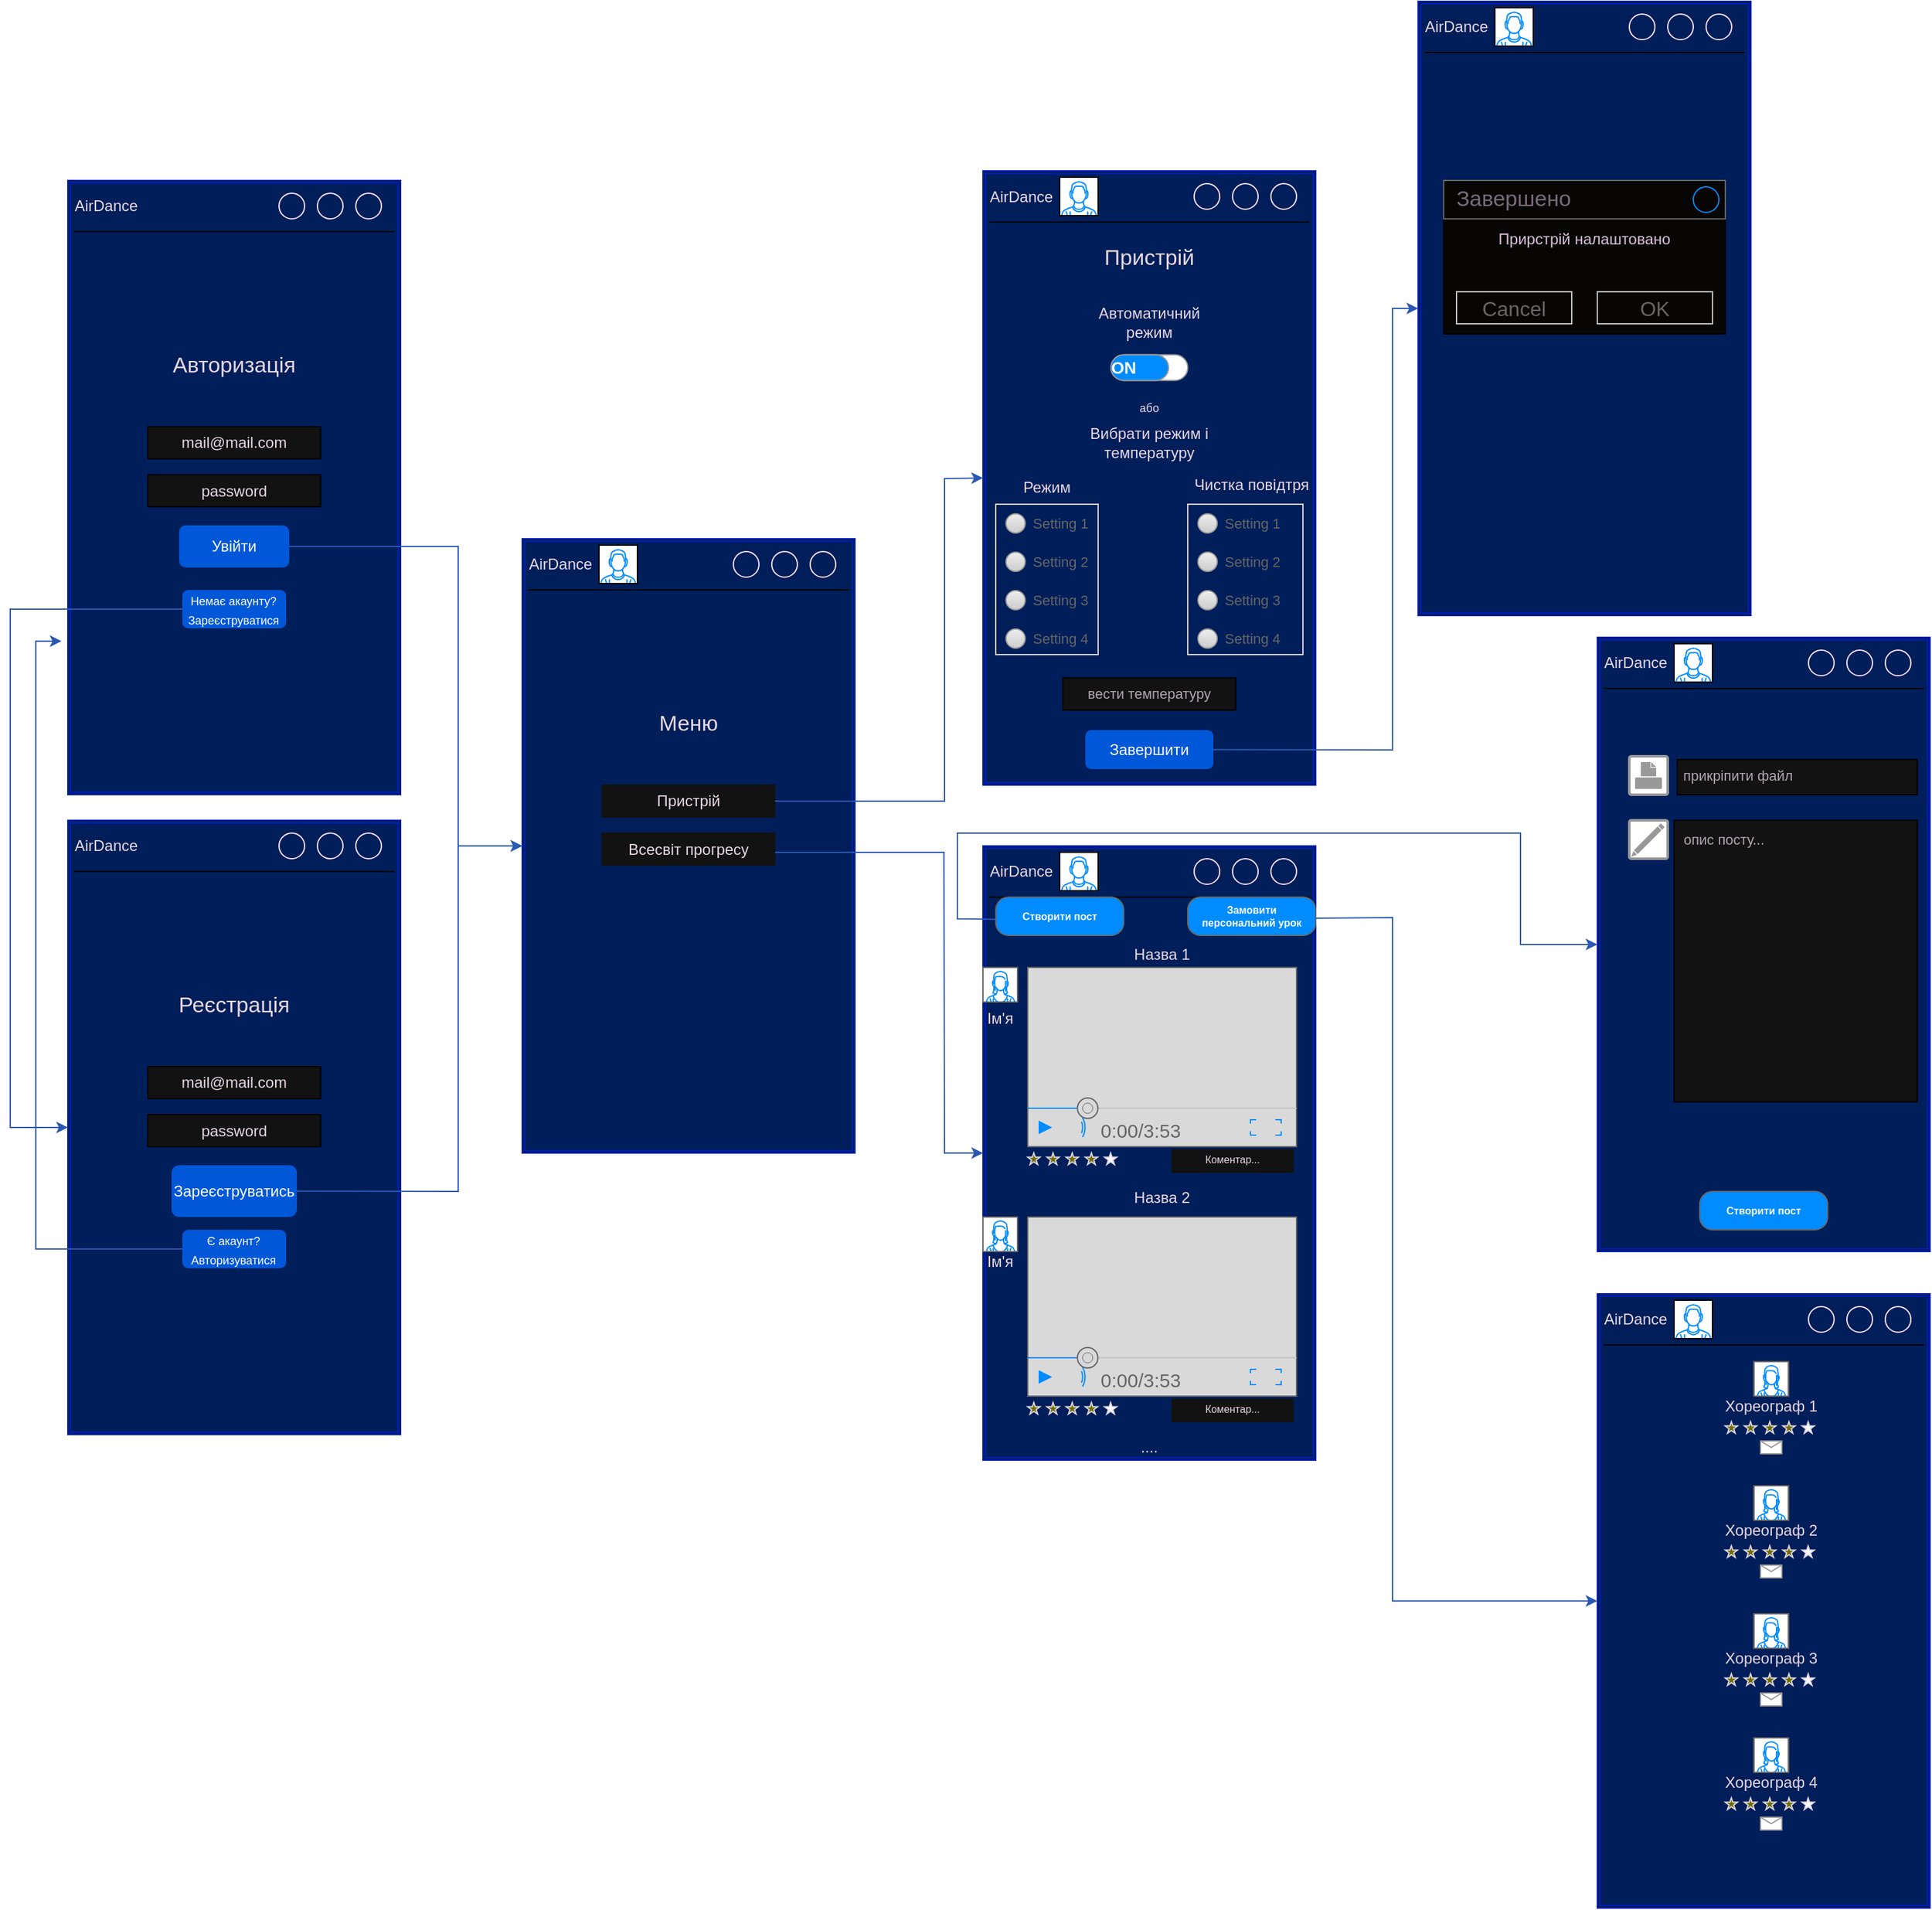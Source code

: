 <mxfile version="21.8.2" type="device">
  <diagram name="Page-1" id="p0gZ983ACit0xwR-2efm">
    <mxGraphModel dx="2097" dy="2260" grid="1" gridSize="10" guides="1" tooltips="1" connect="1" arrows="1" fold="1" page="1" pageScale="1" pageWidth="850" pageHeight="1100" math="0" shadow="0">
      <root>
        <mxCell id="0" />
        <mxCell id="1" parent="0" />
        <mxCell id="Ev8rjkFsoPIBLfvSVS62-3" value="" style="shape=ext;double=1;rounded=0;whiteSpace=wrap;html=1;fillColor=#001E59;strokeColor=#001DBC;fontColor=#ffffff;" vertex="1" parent="1">
          <mxGeometry x="165" width="260" height="480" as="geometry" />
        </mxCell>
        <mxCell id="Ev8rjkFsoPIBLfvSVS62-15" value="" style="rounded=0;whiteSpace=wrap;html=1;fillColor=#121212;" vertex="1" parent="1">
          <mxGeometry x="227.5" y="230" width="135" height="25" as="geometry" />
        </mxCell>
        <mxCell id="Ev8rjkFsoPIBLfvSVS62-14" value="" style="rounded=0;whiteSpace=wrap;html=1;fillColor=#121212;" vertex="1" parent="1">
          <mxGeometry x="227.5" y="192.5" width="135" height="25" as="geometry" />
        </mxCell>
        <mxCell id="Ev8rjkFsoPIBLfvSVS62-4" value="" style="endArrow=none;html=1;rounded=0;" edge="1" parent="1">
          <mxGeometry width="50" height="50" relative="1" as="geometry">
            <mxPoint x="170" y="40" as="sourcePoint" />
            <mxPoint x="420" y="40" as="targetPoint" />
          </mxGeometry>
        </mxCell>
        <mxCell id="Ev8rjkFsoPIBLfvSVS62-6" value="" style="ellipse;whiteSpace=wrap;html=1;aspect=fixed;fillColor=none;strokeColor=#F9E0FF;" vertex="1" parent="1">
          <mxGeometry x="330" y="10" width="20" height="20" as="geometry" />
        </mxCell>
        <mxCell id="Ev8rjkFsoPIBLfvSVS62-7" value="" style="ellipse;whiteSpace=wrap;html=1;aspect=fixed;fillColor=none;strokeColor=#F9E0FF;" vertex="1" parent="1">
          <mxGeometry x="360" y="10" width="20" height="20" as="geometry" />
        </mxCell>
        <mxCell id="Ev8rjkFsoPIBLfvSVS62-8" value="" style="ellipse;whiteSpace=wrap;html=1;aspect=fixed;fillColor=none;strokeColor=#F9E0FF;" vertex="1" parent="1">
          <mxGeometry x="390" y="10" width="20" height="20" as="geometry" />
        </mxCell>
        <mxCell id="Ev8rjkFsoPIBLfvSVS62-9" value="AirDance" style="text;html=1;align=center;verticalAlign=middle;whiteSpace=wrap;rounded=0;fontColor=#E6D8E4;" vertex="1" parent="1">
          <mxGeometry x="165" y="5" width="60" height="30" as="geometry" />
        </mxCell>
        <mxCell id="Ev8rjkFsoPIBLfvSVS62-10" value="&lt;font style=&quot;font-size: 17px;&quot;&gt;Авторизація&lt;/font&gt;" style="text;html=1;align=center;verticalAlign=middle;whiteSpace=wrap;rounded=0;fontColor=#E6D8E4;" vertex="1" parent="1">
          <mxGeometry x="245" y="130" width="100" height="30" as="geometry" />
        </mxCell>
        <mxCell id="Ev8rjkFsoPIBLfvSVS62-12" value="mail@mail.com" style="text;html=1;align=center;verticalAlign=middle;whiteSpace=wrap;rounded=0;fontColor=#E6D8E4;" vertex="1" parent="1">
          <mxGeometry x="245" y="190" width="100" height="30" as="geometry" />
        </mxCell>
        <mxCell id="Ev8rjkFsoPIBLfvSVS62-13" value="password" style="text;html=1;align=center;verticalAlign=middle;whiteSpace=wrap;rounded=0;fontColor=#E6D8E4;" vertex="1" parent="1">
          <mxGeometry x="245" y="227.5" width="100" height="30" as="geometry" />
        </mxCell>
        <mxCell id="Ev8rjkFsoPIBLfvSVS62-17" value="Увійти" style="rounded=1;fillColor=#0057D8;align=center;strokeColor=none;html=1;whiteSpace=wrap;fontColor=#ffffff;fontSize=12;sketch=0;" vertex="1" parent="1">
          <mxGeometry x="252" y="269.5" width="86" height="33" as="geometry" />
        </mxCell>
        <mxCell id="Ev8rjkFsoPIBLfvSVS62-19" value="&lt;font style=&quot;font-size: 9px;&quot;&gt;Немає акаунту?Зареєструватися&lt;/font&gt;" style="rounded=1;fillColor=#0057D8;align=center;strokeColor=none;html=1;whiteSpace=wrap;fontColor=#ffffff;fontSize=12;sketch=0;" vertex="1" parent="1">
          <mxGeometry x="254.47" y="320" width="81.06" height="30" as="geometry" />
        </mxCell>
        <mxCell id="Ev8rjkFsoPIBLfvSVS62-20" value="" style="shape=ext;double=1;rounded=0;whiteSpace=wrap;html=1;fillColor=#001E59;strokeColor=#001DBC;fontColor=#ffffff;" vertex="1" parent="1">
          <mxGeometry x="165" y="500" width="260" height="480" as="geometry" />
        </mxCell>
        <mxCell id="Ev8rjkFsoPIBLfvSVS62-21" value="" style="rounded=0;whiteSpace=wrap;html=1;fillColor=#121212;" vertex="1" parent="1">
          <mxGeometry x="227.5" y="730" width="135" height="25" as="geometry" />
        </mxCell>
        <mxCell id="Ev8rjkFsoPIBLfvSVS62-22" value="" style="rounded=0;whiteSpace=wrap;html=1;fillColor=#121212;" vertex="1" parent="1">
          <mxGeometry x="227.5" y="692.5" width="135" height="25" as="geometry" />
        </mxCell>
        <mxCell id="Ev8rjkFsoPIBLfvSVS62-23" value="" style="endArrow=none;html=1;rounded=0;" edge="1" parent="1">
          <mxGeometry width="50" height="50" relative="1" as="geometry">
            <mxPoint x="170" y="540" as="sourcePoint" />
            <mxPoint x="420" y="540" as="targetPoint" />
          </mxGeometry>
        </mxCell>
        <mxCell id="Ev8rjkFsoPIBLfvSVS62-24" value="" style="ellipse;whiteSpace=wrap;html=1;aspect=fixed;fillColor=none;strokeColor=#F9E0FF;" vertex="1" parent="1">
          <mxGeometry x="330" y="510" width="20" height="20" as="geometry" />
        </mxCell>
        <mxCell id="Ev8rjkFsoPIBLfvSVS62-25" value="" style="ellipse;whiteSpace=wrap;html=1;aspect=fixed;fillColor=none;strokeColor=#F9E0FF;" vertex="1" parent="1">
          <mxGeometry x="360" y="510" width="20" height="20" as="geometry" />
        </mxCell>
        <mxCell id="Ev8rjkFsoPIBLfvSVS62-26" value="" style="ellipse;whiteSpace=wrap;html=1;aspect=fixed;fillColor=none;strokeColor=#F9E0FF;" vertex="1" parent="1">
          <mxGeometry x="390" y="510" width="20" height="20" as="geometry" />
        </mxCell>
        <mxCell id="Ev8rjkFsoPIBLfvSVS62-27" value="AirDance" style="text;html=1;align=center;verticalAlign=middle;whiteSpace=wrap;rounded=0;fontColor=#E6D8E4;" vertex="1" parent="1">
          <mxGeometry x="165" y="505" width="60" height="30" as="geometry" />
        </mxCell>
        <mxCell id="Ev8rjkFsoPIBLfvSVS62-28" value="&lt;font style=&quot;font-size: 17px;&quot;&gt;Реєстрація&lt;/font&gt;" style="text;html=1;align=center;verticalAlign=middle;whiteSpace=wrap;rounded=0;fontColor=#E6D8E4;" vertex="1" parent="1">
          <mxGeometry x="245" y="630" width="100" height="30" as="geometry" />
        </mxCell>
        <mxCell id="Ev8rjkFsoPIBLfvSVS62-29" value="mail@mail.com" style="text;html=1;align=center;verticalAlign=middle;whiteSpace=wrap;rounded=0;fontColor=#E6D8E4;" vertex="1" parent="1">
          <mxGeometry x="245" y="690" width="100" height="30" as="geometry" />
        </mxCell>
        <mxCell id="Ev8rjkFsoPIBLfvSVS62-30" value="password" style="text;html=1;align=center;verticalAlign=middle;whiteSpace=wrap;rounded=0;fontColor=#E6D8E4;" vertex="1" parent="1">
          <mxGeometry x="245" y="727.5" width="100" height="30" as="geometry" />
        </mxCell>
        <mxCell id="Ev8rjkFsoPIBLfvSVS62-31" value="Зареєструватись" style="rounded=1;fillColor=#0057D8;align=center;strokeColor=none;html=1;whiteSpace=wrap;fontColor=#ffffff;fontSize=12;sketch=0;" vertex="1" parent="1">
          <mxGeometry x="246" y="769.5" width="98" height="40.5" as="geometry" />
        </mxCell>
        <mxCell id="Ev8rjkFsoPIBLfvSVS62-32" value="&lt;font style=&quot;font-size: 9px;&quot;&gt;Є акаунт?&lt;br&gt;Авторизуватися&lt;br&gt;&lt;/font&gt;" style="rounded=1;fillColor=#0057D8;align=center;strokeColor=none;html=1;whiteSpace=wrap;fontColor=#ffffff;fontSize=12;sketch=0;" vertex="1" parent="1">
          <mxGeometry x="254.47" y="820" width="81.06" height="30" as="geometry" />
        </mxCell>
        <mxCell id="Ev8rjkFsoPIBLfvSVS62-34" value="" style="endArrow=classic;html=1;rounded=0;exitX=0;exitY=0.5;exitDx=0;exitDy=0;entryX=0;entryY=0.5;entryDx=0;entryDy=0;strokeColor=#2B58B3;" edge="1" parent="1" source="Ev8rjkFsoPIBLfvSVS62-19" target="Ev8rjkFsoPIBLfvSVS62-20">
          <mxGeometry width="50" height="50" relative="1" as="geometry">
            <mxPoint x="270" y="400" as="sourcePoint" />
            <mxPoint x="320" y="350" as="targetPoint" />
            <Array as="points">
              <mxPoint x="120" y="335" />
              <mxPoint x="120" y="740" />
            </Array>
          </mxGeometry>
        </mxCell>
        <mxCell id="Ev8rjkFsoPIBLfvSVS62-39" value="" style="endArrow=classic;html=1;rounded=0;exitX=0;exitY=0.5;exitDx=0;exitDy=0;strokeColor=#2B58B3;" edge="1" parent="1" source="Ev8rjkFsoPIBLfvSVS62-32">
          <mxGeometry width="50" height="50" relative="1" as="geometry">
            <mxPoint x="140" y="810" as="sourcePoint" />
            <mxPoint x="160" y="360" as="targetPoint" />
            <Array as="points">
              <mxPoint x="140" y="835" />
              <mxPoint x="140" y="360" />
            </Array>
          </mxGeometry>
        </mxCell>
        <mxCell id="Ev8rjkFsoPIBLfvSVS62-40" value="" style="shape=ext;double=1;rounded=0;whiteSpace=wrap;html=1;fillColor=#001E59;strokeColor=#001DBC;fontColor=#ffffff;" vertex="1" parent="1">
          <mxGeometry x="520" y="280" width="260" height="480" as="geometry" />
        </mxCell>
        <mxCell id="Ev8rjkFsoPIBLfvSVS62-41" value="" style="rounded=0;whiteSpace=wrap;html=1;fillColor=#121212;strokeColor=#121212;" vertex="1" parent="1">
          <mxGeometry x="582.5" y="510" width="135" height="25" as="geometry" />
        </mxCell>
        <mxCell id="Ev8rjkFsoPIBLfvSVS62-42" value="" style="rounded=0;whiteSpace=wrap;html=1;fillColor=#121212;strokeColor=#121212;" vertex="1" parent="1">
          <mxGeometry x="582.5" y="472.5" width="135" height="25" as="geometry" />
        </mxCell>
        <mxCell id="Ev8rjkFsoPIBLfvSVS62-43" value="" style="endArrow=none;html=1;rounded=0;" edge="1" parent="1">
          <mxGeometry width="50" height="50" relative="1" as="geometry">
            <mxPoint x="525" y="320" as="sourcePoint" />
            <mxPoint x="775" y="320" as="targetPoint" />
          </mxGeometry>
        </mxCell>
        <mxCell id="Ev8rjkFsoPIBLfvSVS62-44" value="" style="ellipse;whiteSpace=wrap;html=1;aspect=fixed;fillColor=none;strokeColor=#F9E0FF;" vertex="1" parent="1">
          <mxGeometry x="685" y="290" width="20" height="20" as="geometry" />
        </mxCell>
        <mxCell id="Ev8rjkFsoPIBLfvSVS62-45" value="" style="ellipse;whiteSpace=wrap;html=1;aspect=fixed;fillColor=none;strokeColor=#F9E0FF;" vertex="1" parent="1">
          <mxGeometry x="715" y="290" width="20" height="20" as="geometry" />
        </mxCell>
        <mxCell id="Ev8rjkFsoPIBLfvSVS62-46" value="" style="ellipse;whiteSpace=wrap;html=1;aspect=fixed;fillColor=none;strokeColor=#F9E0FF;" vertex="1" parent="1">
          <mxGeometry x="745" y="290" width="20" height="20" as="geometry" />
        </mxCell>
        <mxCell id="Ev8rjkFsoPIBLfvSVS62-47" value="AirDance" style="text;html=1;align=center;verticalAlign=middle;whiteSpace=wrap;rounded=0;fontColor=#E6D8E4;" vertex="1" parent="1">
          <mxGeometry x="520" y="285" width="60" height="30" as="geometry" />
        </mxCell>
        <mxCell id="Ev8rjkFsoPIBLfvSVS62-48" value="&lt;font style=&quot;font-size: 17px;&quot;&gt;Меню&lt;br&gt;&lt;/font&gt;" style="text;html=1;align=center;verticalAlign=middle;whiteSpace=wrap;rounded=0;fontColor=#E6D8E4;" vertex="1" parent="1">
          <mxGeometry x="600" y="410" width="100" height="30" as="geometry" />
        </mxCell>
        <mxCell id="Ev8rjkFsoPIBLfvSVS62-49" value="Пристрій" style="text;html=1;align=center;verticalAlign=middle;whiteSpace=wrap;rounded=0;fontColor=#E6D8E4;" vertex="1" parent="1">
          <mxGeometry x="600" y="470" width="100" height="30" as="geometry" />
        </mxCell>
        <mxCell id="Ev8rjkFsoPIBLfvSVS62-50" value="Всесвіт прогресу" style="text;html=1;align=center;verticalAlign=middle;whiteSpace=wrap;rounded=0;fontColor=#E6D8E4;" vertex="1" parent="1">
          <mxGeometry x="600" y="507.5" width="100" height="30" as="geometry" />
        </mxCell>
        <mxCell id="Ev8rjkFsoPIBLfvSVS62-53" value="" style="endArrow=classic;html=1;rounded=0;strokeColor=#2B58B3;exitX=1;exitY=0.5;exitDx=0;exitDy=0;entryX=0;entryY=0.5;entryDx=0;entryDy=0;" edge="1" parent="1" source="Ev8rjkFsoPIBLfvSVS62-31" target="Ev8rjkFsoPIBLfvSVS62-40">
          <mxGeometry width="50" height="50" relative="1" as="geometry">
            <mxPoint x="460" y="790" as="sourcePoint" />
            <mxPoint x="470" y="500" as="targetPoint" />
            <Array as="points">
              <mxPoint x="470" y="790" />
              <mxPoint x="470" y="520" />
            </Array>
          </mxGeometry>
        </mxCell>
        <mxCell id="Ev8rjkFsoPIBLfvSVS62-55" value="" style="endArrow=classic;html=1;rounded=0;strokeColor=#2B58B3;exitX=1;exitY=0.5;exitDx=0;exitDy=0;entryX=0;entryY=0.5;entryDx=0;entryDy=0;" edge="1" parent="1" source="Ev8rjkFsoPIBLfvSVS62-17" target="Ev8rjkFsoPIBLfvSVS62-40">
          <mxGeometry width="50" height="50" relative="1" as="geometry">
            <mxPoint x="335.53" y="490" as="sourcePoint" />
            <mxPoint x="511.53" y="220" as="targetPoint" />
            <Array as="points">
              <mxPoint x="470" y="286" />
              <mxPoint x="470" y="520" />
            </Array>
          </mxGeometry>
        </mxCell>
        <mxCell id="Ev8rjkFsoPIBLfvSVS62-56" value="" style="shape=ext;double=1;rounded=0;whiteSpace=wrap;html=1;fillColor=#001E59;strokeColor=#001DBC;fontColor=#ffffff;" vertex="1" parent="1">
          <mxGeometry x="880" y="-7.5" width="260" height="480" as="geometry" />
        </mxCell>
        <mxCell id="Ev8rjkFsoPIBLfvSVS62-59" value="" style="endArrow=none;html=1;rounded=0;" edge="1" parent="1">
          <mxGeometry width="50" height="50" relative="1" as="geometry">
            <mxPoint x="885" y="32.5" as="sourcePoint" />
            <mxPoint x="1135" y="32.5" as="targetPoint" />
          </mxGeometry>
        </mxCell>
        <mxCell id="Ev8rjkFsoPIBLfvSVS62-60" value="" style="ellipse;whiteSpace=wrap;html=1;aspect=fixed;fillColor=none;strokeColor=#F9E0FF;" vertex="1" parent="1">
          <mxGeometry x="1045" y="2.5" width="20" height="20" as="geometry" />
        </mxCell>
        <mxCell id="Ev8rjkFsoPIBLfvSVS62-61" value="" style="ellipse;whiteSpace=wrap;html=1;aspect=fixed;fillColor=none;strokeColor=#F9E0FF;" vertex="1" parent="1">
          <mxGeometry x="1075" y="2.5" width="20" height="20" as="geometry" />
        </mxCell>
        <mxCell id="Ev8rjkFsoPIBLfvSVS62-62" value="" style="ellipse;whiteSpace=wrap;html=1;aspect=fixed;fillColor=none;strokeColor=#F9E0FF;" vertex="1" parent="1">
          <mxGeometry x="1105" y="2.5" width="20" height="20" as="geometry" />
        </mxCell>
        <mxCell id="Ev8rjkFsoPIBLfvSVS62-63" value="AirDance" style="text;html=1;align=center;verticalAlign=middle;whiteSpace=wrap;rounded=0;fontColor=#E6D8E4;" vertex="1" parent="1">
          <mxGeometry x="880" y="-2.5" width="60" height="30" as="geometry" />
        </mxCell>
        <mxCell id="Ev8rjkFsoPIBLfvSVS62-64" value="&lt;font style=&quot;font-size: 17px;&quot;&gt;Пристрій&lt;br&gt;&lt;/font&gt;" style="text;html=1;align=center;verticalAlign=middle;whiteSpace=wrap;rounded=0;fontColor=#E6D8E4;" vertex="1" parent="1">
          <mxGeometry x="960" y="46.25" width="100" height="30" as="geometry" />
        </mxCell>
        <mxCell id="Ev8rjkFsoPIBLfvSVS62-65" value="Автоматичний режим" style="text;html=1;align=center;verticalAlign=middle;whiteSpace=wrap;rounded=0;fontColor=#E6D8E4;" vertex="1" parent="1">
          <mxGeometry x="960" y="96.25" width="100" height="30" as="geometry" />
        </mxCell>
        <mxCell id="Ev8rjkFsoPIBLfvSVS62-66" value="Вибрати режим і температуру" style="text;html=1;align=center;verticalAlign=middle;whiteSpace=wrap;rounded=0;fontColor=#E6D8E4;" vertex="1" parent="1">
          <mxGeometry x="960" y="190" width="100" height="30" as="geometry" />
        </mxCell>
        <mxCell id="Ev8rjkFsoPIBLfvSVS62-68" value="або" style="text;html=1;align=center;verticalAlign=middle;whiteSpace=wrap;rounded=0;fontColor=#E6D8E4;fontSize=9;" vertex="1" parent="1">
          <mxGeometry x="960" y="162.5" width="100" height="30" as="geometry" />
        </mxCell>
        <mxCell id="Ev8rjkFsoPIBLfvSVS62-69" value="&lt;font style=&quot;font-size: 13px;&quot;&gt;ON&lt;/font&gt;" style="strokeWidth=1;shadow=0;dashed=0;align=center;html=1;shape=mxgraph.mockup.buttons.onOffButton;gradientColor=none;strokeColor=#999999;buttonState=on;fillColor2=#008cff;fontColor=#ffffff;fontSize=17;mainText=;spacingRight=40;fontStyle=1;whiteSpace=wrap;" vertex="1" parent="1">
          <mxGeometry x="980" y="136.25" width="60" height="20" as="geometry" />
        </mxCell>
        <mxCell id="Ev8rjkFsoPIBLfvSVS62-70" value="" style="verticalLabelPosition=bottom;shadow=0;dashed=0;align=center;html=1;verticalAlign=top;strokeWidth=1;shape=mxgraph.mockup.containers.userMale;strokeColor2=#008cff;fillColor=none;" vertex="1" parent="1">
          <mxGeometry x="940" y="-2.5" width="30" height="30" as="geometry" />
        </mxCell>
        <mxCell id="Ev8rjkFsoPIBLfvSVS62-72" value="" style="strokeWidth=1;shadow=0;dashed=0;align=center;html=1;shape=mxgraph.mockup.forms.rrect;rSize=0;fillColor=none;recursiveResize=0;strokeColor=#D6D6D6;fontSize=10;" vertex="1" parent="1">
          <mxGeometry x="890" y="253" width="80" height="117.5" as="geometry" />
        </mxCell>
        <mxCell id="Ev8rjkFsoPIBLfvSVS62-73" value="Setting 1" style="shape=ellipse;rSize=0;fillColor=#eeeeee;strokeColor=#999999;gradientColor=#cccccc;html=1;align=left;spacingLeft=4;fontSize=11;fontColor=#666666;labelPosition=right;" vertex="1" parent="Ev8rjkFsoPIBLfvSVS62-72">
          <mxGeometry x="8" y="7.5" width="15" height="15" as="geometry" />
        </mxCell>
        <mxCell id="Ev8rjkFsoPIBLfvSVS62-74" value="Setting 2" style="shape=ellipse;rSize=0;fillColor=#eeeeee;strokeColor=#999999;gradientColor=#cccccc;html=1;align=left;spacingLeft=4;fontSize=11;fontColor=#666666;labelPosition=right;" vertex="1" parent="Ev8rjkFsoPIBLfvSVS62-72">
          <mxGeometry x="8" y="37.5" width="15" height="15" as="geometry" />
        </mxCell>
        <mxCell id="Ev8rjkFsoPIBLfvSVS62-77" value="Setting 4" style="shape=ellipse;rSize=0;fillColor=#eeeeee;strokeColor=#999999;gradientColor=#cccccc;html=1;align=left;spacingLeft=4;fontSize=11;fontColor=#666666;labelPosition=right;" vertex="1" parent="Ev8rjkFsoPIBLfvSVS62-72">
          <mxGeometry x="8" y="97.5" width="15" height="15" as="geometry" />
        </mxCell>
        <mxCell id="Ev8rjkFsoPIBLfvSVS62-83" value="Setting 3" style="shape=ellipse;rSize=0;fillColor=#eeeeee;strokeColor=#999999;gradientColor=#cccccc;html=1;align=left;spacingLeft=4;fontSize=11;fontColor=#666666;labelPosition=right;" vertex="1" parent="Ev8rjkFsoPIBLfvSVS62-72">
          <mxGeometry x="8" y="67.5" width="15" height="15" as="geometry" />
        </mxCell>
        <mxCell id="Ev8rjkFsoPIBLfvSVS62-86" value="" style="strokeWidth=1;shadow=0;dashed=0;align=center;html=1;shape=mxgraph.mockup.forms.rrect;rSize=0;fillColor=none;recursiveResize=0;strokeColor=#D6D6D6;fontSize=10;" vertex="1" parent="Ev8rjkFsoPIBLfvSVS62-72">
          <mxGeometry x="150" width="90" height="117.5" as="geometry" />
        </mxCell>
        <mxCell id="Ev8rjkFsoPIBLfvSVS62-87" value="Setting 1" style="shape=ellipse;rSize=0;fillColor=#eeeeee;strokeColor=#999999;gradientColor=#cccccc;html=1;align=left;spacingLeft=4;fontSize=11;fontColor=#666666;labelPosition=right;" vertex="1" parent="Ev8rjkFsoPIBLfvSVS62-86">
          <mxGeometry x="8" y="7.5" width="15" height="15" as="geometry" />
        </mxCell>
        <mxCell id="Ev8rjkFsoPIBLfvSVS62-88" value="Setting 2" style="shape=ellipse;rSize=0;fillColor=#eeeeee;strokeColor=#999999;gradientColor=#cccccc;html=1;align=left;spacingLeft=4;fontSize=11;fontColor=#666666;labelPosition=right;" vertex="1" parent="Ev8rjkFsoPIBLfvSVS62-86">
          <mxGeometry x="8" y="37.5" width="15" height="15" as="geometry" />
        </mxCell>
        <mxCell id="Ev8rjkFsoPIBLfvSVS62-89" value="Setting 4" style="shape=ellipse;rSize=0;fillColor=#eeeeee;strokeColor=#999999;gradientColor=#cccccc;html=1;align=left;spacingLeft=4;fontSize=11;fontColor=#666666;labelPosition=right;" vertex="1" parent="Ev8rjkFsoPIBLfvSVS62-86">
          <mxGeometry x="8" y="97.5" width="15" height="15" as="geometry" />
        </mxCell>
        <mxCell id="Ev8rjkFsoPIBLfvSVS62-90" value="Setting 3" style="shape=ellipse;rSize=0;fillColor=#eeeeee;strokeColor=#999999;gradientColor=#cccccc;html=1;align=left;spacingLeft=4;fontSize=11;fontColor=#666666;labelPosition=right;" vertex="1" parent="Ev8rjkFsoPIBLfvSVS62-86">
          <mxGeometry x="8" y="67.5" width="15" height="15" as="geometry" />
        </mxCell>
        <mxCell id="Ev8rjkFsoPIBLfvSVS62-84" value="Режим" style="text;html=1;align=center;verticalAlign=middle;whiteSpace=wrap;rounded=0;fontColor=#E6D8E4;" vertex="1" parent="1">
          <mxGeometry x="880" y="225" width="100" height="30" as="geometry" />
        </mxCell>
        <mxCell id="Ev8rjkFsoPIBLfvSVS62-85" value="Чистка повідтря" style="text;html=1;align=center;verticalAlign=middle;whiteSpace=wrap;rounded=0;fontColor=#E6D8E4;" vertex="1" parent="1">
          <mxGeometry x="1040" y="223" width="100" height="30" as="geometry" />
        </mxCell>
        <mxCell id="Ev8rjkFsoPIBLfvSVS62-91" value="" style="rounded=0;whiteSpace=wrap;html=1;fillColor=#121212;" vertex="1" parent="1">
          <mxGeometry x="942.5" y="388.75" width="135" height="25" as="geometry" />
        </mxCell>
        <mxCell id="Ev8rjkFsoPIBLfvSVS62-92" value="&lt;font color=&quot;#b0a5ae&quot; style=&quot;font-size: 11px;&quot;&gt;вести температуру&lt;/font&gt;" style="text;html=1;align=center;verticalAlign=middle;whiteSpace=wrap;rounded=0;fontColor=#E6D8E4;" vertex="1" parent="1">
          <mxGeometry x="960" y="386.25" width="100" height="30" as="geometry" />
        </mxCell>
        <mxCell id="Ev8rjkFsoPIBLfvSVS62-93" value="" style="endArrow=classic;html=1;rounded=0;strokeColor=#2B58B3;exitX=1;exitY=0.5;exitDx=0;exitDy=0;entryX=0;entryY=0.5;entryDx=0;entryDy=0;" edge="1" parent="1" source="Ev8rjkFsoPIBLfvSVS62-42" target="Ev8rjkFsoPIBLfvSVS62-56">
          <mxGeometry width="50" height="50" relative="1" as="geometry">
            <mxPoint x="840" y="680" as="sourcePoint" />
            <mxPoint x="840" y="120" as="targetPoint" />
            <Array as="points">
              <mxPoint x="850" y="485" />
              <mxPoint x="850" y="233" />
            </Array>
          </mxGeometry>
        </mxCell>
        <mxCell id="Ev8rjkFsoPIBLfvSVS62-94" value="Завершити" style="rounded=1;fillColor=#0057D8;align=center;strokeColor=none;html=1;whiteSpace=wrap;fontColor=#ffffff;fontSize=12;sketch=0;" vertex="1" parent="1">
          <mxGeometry x="960" y="429.5" width="100" height="30.5" as="geometry" />
        </mxCell>
        <mxCell id="Ev8rjkFsoPIBLfvSVS62-95" value="" style="shape=ext;double=1;rounded=0;whiteSpace=wrap;html=1;fillColor=#001E59;strokeColor=#001DBC;fontColor=#ffffff;" vertex="1" parent="1">
          <mxGeometry x="1220" y="-140" width="260" height="480" as="geometry" />
        </mxCell>
        <mxCell id="Ev8rjkFsoPIBLfvSVS62-96" value="" style="endArrow=none;html=1;rounded=0;" edge="1" parent="1">
          <mxGeometry width="50" height="50" relative="1" as="geometry">
            <mxPoint x="1225" y="-100" as="sourcePoint" />
            <mxPoint x="1475" y="-100" as="targetPoint" />
          </mxGeometry>
        </mxCell>
        <mxCell id="Ev8rjkFsoPIBLfvSVS62-97" value="" style="ellipse;whiteSpace=wrap;html=1;aspect=fixed;fillColor=none;strokeColor=#F9E0FF;" vertex="1" parent="1">
          <mxGeometry x="1385" y="-130" width="20" height="20" as="geometry" />
        </mxCell>
        <mxCell id="Ev8rjkFsoPIBLfvSVS62-98" value="" style="ellipse;whiteSpace=wrap;html=1;aspect=fixed;fillColor=none;strokeColor=#F9E0FF;" vertex="1" parent="1">
          <mxGeometry x="1415" y="-130" width="20" height="20" as="geometry" />
        </mxCell>
        <mxCell id="Ev8rjkFsoPIBLfvSVS62-99" value="" style="ellipse;whiteSpace=wrap;html=1;aspect=fixed;fillColor=none;strokeColor=#F9E0FF;" vertex="1" parent="1">
          <mxGeometry x="1445" y="-130" width="20" height="20" as="geometry" />
        </mxCell>
        <mxCell id="Ev8rjkFsoPIBLfvSVS62-100" value="AirDance" style="text;html=1;align=center;verticalAlign=middle;whiteSpace=wrap;rounded=0;fontColor=#E6D8E4;" vertex="1" parent="1">
          <mxGeometry x="1220" y="-135" width="60" height="30" as="geometry" />
        </mxCell>
        <mxCell id="Ev8rjkFsoPIBLfvSVS62-106" value="" style="verticalLabelPosition=bottom;shadow=0;dashed=0;align=center;html=1;verticalAlign=top;strokeWidth=1;shape=mxgraph.mockup.containers.userMale;strokeColor2=#008cff;fillColor=none;" vertex="1" parent="1">
          <mxGeometry x="1280" y="-135" width="30" height="30" as="geometry" />
        </mxCell>
        <mxCell id="Ev8rjkFsoPIBLfvSVS62-122" value="Прирстрій налаштовано" style="strokeWidth=1;shadow=0;dashed=0;align=center;html=1;shape=mxgraph.mockup.containers.rrect;rSize=0;fontSize=12;verticalAlign=top;whiteSpace=wrap;spacingTop=32;fillColor=#080605;fontColor=#DAC1DB;" vertex="1" parent="1">
          <mxGeometry x="1240" width="220" height="120" as="geometry" />
        </mxCell>
        <mxCell id="Ev8rjkFsoPIBLfvSVS62-123" value="Завершено" style="strokeWidth=1;shadow=0;dashed=0;align=center;html=1;shape=mxgraph.mockup.containers.rrect;rSize=0;fontSize=17;fontColor=#776C7A;strokeColor=#666666;align=left;spacingLeft=8;fillColor=none;resizeWidth=1;whiteSpace=wrap;" vertex="1" parent="Ev8rjkFsoPIBLfvSVS62-122">
          <mxGeometry width="220" height="30" relative="1" as="geometry" />
        </mxCell>
        <mxCell id="Ev8rjkFsoPIBLfvSVS62-124" value="" style="shape=ellipse;strokeColor=#008cff;resizable=0;fillColor=none;html=1;" vertex="1" parent="Ev8rjkFsoPIBLfvSVS62-123">
          <mxGeometry x="1" y="0.5" width="20" height="20" relative="1" as="geometry">
            <mxPoint x="-25" y="-10" as="offset" />
          </mxGeometry>
        </mxCell>
        <mxCell id="Ev8rjkFsoPIBLfvSVS62-125" value="Cancel" style="strokeWidth=1;shadow=0;dashed=0;align=center;html=1;shape=mxgraph.mockup.containers.rrect;rSize=0;fontSize=16;fontColor=#666666;strokeColor=#c4c4c4;whiteSpace=wrap;fillColor=none;" vertex="1" parent="Ev8rjkFsoPIBLfvSVS62-122">
          <mxGeometry x="0.25" y="1" width="90" height="25" relative="1" as="geometry">
            <mxPoint x="-45" y="-33" as="offset" />
          </mxGeometry>
        </mxCell>
        <mxCell id="Ev8rjkFsoPIBLfvSVS62-126" value="OK" style="strokeWidth=1;shadow=0;dashed=0;align=center;html=1;shape=mxgraph.mockup.containers.rrect;rSize=0;fontSize=16;fontColor=#666666;strokeColor=#c4c4c4;whiteSpace=wrap;fillColor=none;" vertex="1" parent="Ev8rjkFsoPIBLfvSVS62-122">
          <mxGeometry x="0.75" y="1" width="90" height="25" relative="1" as="geometry">
            <mxPoint x="-45" y="-33" as="offset" />
          </mxGeometry>
        </mxCell>
        <mxCell id="Ev8rjkFsoPIBLfvSVS62-127" value="" style="endArrow=classic;html=1;rounded=0;strokeColor=#2B58B3;exitX=1;exitY=0.5;exitDx=0;exitDy=0;entryX=0;entryY=0.5;entryDx=0;entryDy=0;" edge="1" parent="1" source="Ev8rjkFsoPIBLfvSVS62-94" target="Ev8rjkFsoPIBLfvSVS62-95">
          <mxGeometry width="50" height="50" relative="1" as="geometry">
            <mxPoint x="1180" y="862.5" as="sourcePoint" />
            <mxPoint x="1180" y="302.5" as="targetPoint" />
            <Array as="points">
              <mxPoint x="1200" y="445" />
              <mxPoint x="1200" y="100" />
            </Array>
          </mxGeometry>
        </mxCell>
        <mxCell id="Ev8rjkFsoPIBLfvSVS62-129" value="" style="shape=ext;double=1;rounded=0;whiteSpace=wrap;html=1;fillColor=#001E59;strokeColor=#001DBC;fontColor=#ffffff;" vertex="1" parent="1">
          <mxGeometry x="880" y="520" width="260" height="480" as="geometry" />
        </mxCell>
        <mxCell id="Ev8rjkFsoPIBLfvSVS62-132" value="" style="endArrow=none;html=1;rounded=0;" edge="1" parent="1">
          <mxGeometry width="50" height="50" relative="1" as="geometry">
            <mxPoint x="885" y="560" as="sourcePoint" />
            <mxPoint x="1135" y="560" as="targetPoint" />
          </mxGeometry>
        </mxCell>
        <mxCell id="Ev8rjkFsoPIBLfvSVS62-133" value="" style="ellipse;whiteSpace=wrap;html=1;aspect=fixed;fillColor=none;strokeColor=#F9E0FF;" vertex="1" parent="1">
          <mxGeometry x="1045" y="530" width="20" height="20" as="geometry" />
        </mxCell>
        <mxCell id="Ev8rjkFsoPIBLfvSVS62-134" value="" style="ellipse;whiteSpace=wrap;html=1;aspect=fixed;fillColor=none;strokeColor=#F9E0FF;" vertex="1" parent="1">
          <mxGeometry x="1075" y="530" width="20" height="20" as="geometry" />
        </mxCell>
        <mxCell id="Ev8rjkFsoPIBLfvSVS62-135" value="" style="ellipse;whiteSpace=wrap;html=1;aspect=fixed;fillColor=none;strokeColor=#F9E0FF;" vertex="1" parent="1">
          <mxGeometry x="1105" y="530" width="20" height="20" as="geometry" />
        </mxCell>
        <mxCell id="Ev8rjkFsoPIBLfvSVS62-136" value="AirDance" style="text;html=1;align=center;verticalAlign=middle;whiteSpace=wrap;rounded=0;fontColor=#E6D8E4;" vertex="1" parent="1">
          <mxGeometry x="880" y="525" width="60" height="30" as="geometry" />
        </mxCell>
        <mxCell id="Ev8rjkFsoPIBLfvSVS62-140" value="" style="endArrow=classic;html=1;rounded=0;strokeColor=#2B58B3;exitX=1;exitY=0.5;exitDx=0;exitDy=0;entryX=0;entryY=0.5;entryDx=0;entryDy=0;" edge="1" parent="1" target="Ev8rjkFsoPIBLfvSVS62-129">
          <mxGeometry width="50" height="50" relative="1" as="geometry">
            <mxPoint x="717.5" y="525" as="sourcePoint" />
            <mxPoint x="879.5" y="273" as="targetPoint" />
            <Array as="points">
              <mxPoint x="849.5" y="525" />
              <mxPoint x="850" y="760" />
            </Array>
          </mxGeometry>
        </mxCell>
        <mxCell id="Ev8rjkFsoPIBLfvSVS62-141" value="" style="verticalLabelPosition=bottom;shadow=0;dashed=0;align=center;html=1;verticalAlign=top;strokeWidth=1;shape=mxgraph.mockup.containers.userMale;strokeColor2=#008cff;fillColor=none;" vertex="1" parent="1">
          <mxGeometry x="940" y="525" width="30" height="30" as="geometry" />
        </mxCell>
        <mxCell id="Ev8rjkFsoPIBLfvSVS62-142" value="" style="verticalLabelPosition=bottom;shadow=0;dashed=0;align=center;html=1;verticalAlign=top;strokeWidth=1;shape=mxgraph.mockup.containers.userMale;strokeColor2=#008cff;fillColor=none;" vertex="1" parent="1">
          <mxGeometry x="580" y="285" width="30" height="30" as="geometry" />
        </mxCell>
        <mxCell id="Ev8rjkFsoPIBLfvSVS62-128" value="" style="verticalLabelPosition=bottom;shadow=0;dashed=0;align=center;html=1;verticalAlign=top;strokeWidth=1;shape=mxgraph.mockup.containers.videoPlayer;strokeColor=#666666;strokeColor2=#008cff;strokeColor3=#c4c4c4;textColor=#666666;fillColor2=#008cff;barHeight=30;barPos=20;fontColor=#E3D5ED;fillColor=#D9D9D9;" vertex="1" parent="1">
          <mxGeometry x="915" y="615" width="210" height="140" as="geometry" />
        </mxCell>
        <mxCell id="Ev8rjkFsoPIBLfvSVS62-143" value="" style="verticalLabelPosition=bottom;shadow=0;dashed=0;align=center;html=1;verticalAlign=top;strokeWidth=1;shape=mxgraph.mockup.misc.rating;strokeColor=#DDD5E3;fillColor=#6E6E00;emptyFillColor=#ffffff;grade=4;ratingScale=5;ratingStyle=star;" vertex="1" parent="1">
          <mxGeometry x="915" y="760" width="75" height="10" as="geometry" />
        </mxCell>
        <mxCell id="Ev8rjkFsoPIBLfvSVS62-144" value="" style="rounded=0;whiteSpace=wrap;html=1;fillColor=#121212;strokeColor=#121212;fontSize=8;" vertex="1" parent="1">
          <mxGeometry x="1027.75" y="757.5" width="94.5" height="17.5" as="geometry" />
        </mxCell>
        <mxCell id="Ev8rjkFsoPIBLfvSVS62-145" value="Коментар..." style="text;html=1;align=center;verticalAlign=middle;whiteSpace=wrap;rounded=0;fontColor=#E6D8E4;fontSize=8;" vertex="1" parent="1">
          <mxGeometry x="1025" y="750" width="100" height="30" as="geometry" />
        </mxCell>
        <mxCell id="Ev8rjkFsoPIBLfvSVS62-146" value="&lt;font style=&quot;font-size: 8px;&quot;&gt;Замовити персональний урок&lt;/font&gt;" style="strokeWidth=1;shadow=0;dashed=0;align=center;html=1;shape=mxgraph.mockup.buttons.button;strokeColor=#666666;fontColor=#ffffff;mainText=;buttonStyle=round;fontSize=8;fontStyle=1;fillColor=#008cff;whiteSpace=wrap;" vertex="1" parent="1">
          <mxGeometry x="1040" y="560" width="100" height="30" as="geometry" />
        </mxCell>
        <mxCell id="Ev8rjkFsoPIBLfvSVS62-148" value="Назва 1" style="text;html=1;align=center;verticalAlign=middle;whiteSpace=wrap;rounded=0;fontColor=#E6D8E4;" vertex="1" parent="1">
          <mxGeometry x="970" y="590" width="100" height="30" as="geometry" />
        </mxCell>
        <mxCell id="Ev8rjkFsoPIBLfvSVS62-149" value="" style="verticalLabelPosition=bottom;shadow=0;dashed=0;align=center;html=1;verticalAlign=top;strokeWidth=1;shape=mxgraph.mockup.containers.videoPlayer;strokeColor=#666666;strokeColor2=#008cff;strokeColor3=#c4c4c4;textColor=#666666;fillColor2=#008cff;barHeight=30;barPos=20;fontColor=#E3D5ED;fillColor=#D9D9D9;" vertex="1" parent="1">
          <mxGeometry x="915" y="810" width="210" height="140" as="geometry" />
        </mxCell>
        <mxCell id="Ev8rjkFsoPIBLfvSVS62-150" value="" style="verticalLabelPosition=bottom;shadow=0;dashed=0;align=center;html=1;verticalAlign=top;strokeWidth=1;shape=mxgraph.mockup.misc.rating;strokeColor=#DDD5E3;fillColor=#6E6E00;emptyFillColor=#ffffff;grade=4;ratingScale=5;ratingStyle=star;" vertex="1" parent="1">
          <mxGeometry x="915" y="955" width="75" height="10" as="geometry" />
        </mxCell>
        <mxCell id="Ev8rjkFsoPIBLfvSVS62-151" value="" style="rounded=0;whiteSpace=wrap;html=1;fillColor=#121212;strokeColor=#121212;fontSize=8;" vertex="1" parent="1">
          <mxGeometry x="1027.75" y="952.5" width="94.5" height="17.5" as="geometry" />
        </mxCell>
        <mxCell id="Ev8rjkFsoPIBLfvSVS62-152" value="Коментар..." style="text;html=1;align=center;verticalAlign=middle;whiteSpace=wrap;rounded=0;fontColor=#E6D8E4;fontSize=8;" vertex="1" parent="1">
          <mxGeometry x="1025" y="945" width="100" height="30" as="geometry" />
        </mxCell>
        <mxCell id="Ev8rjkFsoPIBLfvSVS62-153" value="Назва 2" style="text;html=1;align=center;verticalAlign=middle;whiteSpace=wrap;rounded=0;fontColor=#E6D8E4;" vertex="1" parent="1">
          <mxGeometry x="970" y="780" width="100" height="30" as="geometry" />
        </mxCell>
        <mxCell id="Ev8rjkFsoPIBLfvSVS62-154" value="...." style="text;html=1;align=center;verticalAlign=middle;whiteSpace=wrap;rounded=0;fontColor=#E6D8E4;" vertex="1" parent="1">
          <mxGeometry x="960" y="975" width="100" height="30" as="geometry" />
        </mxCell>
        <mxCell id="Ev8rjkFsoPIBLfvSVS62-155" value="" style="verticalLabelPosition=bottom;shadow=0;dashed=0;align=center;html=1;verticalAlign=top;strokeWidth=1;shape=mxgraph.mockup.containers.userFemale;strokeColor=#666666;strokeColor2=#008cff;" vertex="1" parent="1">
          <mxGeometry x="880" y="615" width="27" height="27" as="geometry" />
        </mxCell>
        <mxCell id="Ev8rjkFsoPIBLfvSVS62-156" value="" style="verticalLabelPosition=bottom;shadow=0;dashed=0;align=center;html=1;verticalAlign=top;strokeWidth=1;shape=mxgraph.mockup.containers.userFemale;strokeColor=#666666;strokeColor2=#008cff;" vertex="1" parent="1">
          <mxGeometry x="880" y="810" width="27" height="27" as="geometry" />
        </mxCell>
        <mxCell id="Ev8rjkFsoPIBLfvSVS62-157" value="Ім&#39;я" style="text;html=1;align=center;verticalAlign=middle;whiteSpace=wrap;rounded=0;fontColor=#E6D8E4;" vertex="1" parent="1">
          <mxGeometry x="876.83" y="650" width="33.33" height="10" as="geometry" />
        </mxCell>
        <mxCell id="Ev8rjkFsoPIBLfvSVS62-158" value="Ім&#39;я" style="text;html=1;align=center;verticalAlign=middle;whiteSpace=wrap;rounded=0;fontColor=#E6D8E4;" vertex="1" parent="1">
          <mxGeometry x="876.83" y="840" width="33.33" height="10" as="geometry" />
        </mxCell>
        <mxCell id="Ev8rjkFsoPIBLfvSVS62-160" value="&lt;font style=&quot;font-size: 8px;&quot;&gt;Створити пост&lt;/font&gt;" style="strokeWidth=1;shadow=0;dashed=0;align=center;html=1;shape=mxgraph.mockup.buttons.button;strokeColor=#666666;fontColor=#ffffff;mainText=;buttonStyle=round;fontSize=8;fontStyle=1;fillColor=#008cff;whiteSpace=wrap;" vertex="1" parent="1">
          <mxGeometry x="890" y="560" width="100" height="30" as="geometry" />
        </mxCell>
        <mxCell id="Ev8rjkFsoPIBLfvSVS62-161" value="" style="endArrow=classic;html=1;rounded=0;strokeColor=#2B58B3;exitX=1;exitY=0.549;exitDx=0;exitDy=0;exitPerimeter=0;entryX=0;entryY=0.5;entryDx=0;entryDy=0;" edge="1" parent="1" source="Ev8rjkFsoPIBLfvSVS62-146" target="Ev8rjkFsoPIBLfvSVS62-175">
          <mxGeometry width="50" height="50" relative="1" as="geometry">
            <mxPoint x="1180" y="600" as="sourcePoint" />
            <mxPoint x="1290" y="810" as="targetPoint" />
            <Array as="points">
              <mxPoint x="1200" y="576" />
              <mxPoint x="1200" y="1110" />
            </Array>
          </mxGeometry>
        </mxCell>
        <mxCell id="Ev8rjkFsoPIBLfvSVS62-162" value="" style="endArrow=classic;html=1;rounded=0;strokeColor=#2B58B3;exitX=0;exitY=0.579;exitDx=0;exitDy=0;exitPerimeter=0;entryX=0;entryY=0.5;entryDx=0;entryDy=0;" edge="1" parent="1" source="Ev8rjkFsoPIBLfvSVS62-160" target="Ev8rjkFsoPIBLfvSVS62-163">
          <mxGeometry width="50" height="50" relative="1" as="geometry">
            <mxPoint x="1560" y="600" as="sourcePoint" />
            <mxPoint x="1270" y="510" as="targetPoint" />
            <Array as="points">
              <mxPoint x="860" y="577" />
              <mxPoint x="860" y="510" />
              <mxPoint x="1300" y="510" />
              <mxPoint x="1300" y="597" />
            </Array>
          </mxGeometry>
        </mxCell>
        <mxCell id="Ev8rjkFsoPIBLfvSVS62-163" value="" style="shape=ext;double=1;rounded=0;whiteSpace=wrap;html=1;fillColor=#001E59;strokeColor=#001DBC;fontColor=#ffffff;" vertex="1" parent="1">
          <mxGeometry x="1360" y="357" width="260" height="480" as="geometry" />
        </mxCell>
        <mxCell id="Ev8rjkFsoPIBLfvSVS62-164" value="" style="endArrow=none;html=1;rounded=0;" edge="1" parent="1">
          <mxGeometry width="50" height="50" relative="1" as="geometry">
            <mxPoint x="1365" y="397" as="sourcePoint" />
            <mxPoint x="1615" y="397" as="targetPoint" />
          </mxGeometry>
        </mxCell>
        <mxCell id="Ev8rjkFsoPIBLfvSVS62-165" value="" style="ellipse;whiteSpace=wrap;html=1;aspect=fixed;fillColor=none;strokeColor=#F9E0FF;" vertex="1" parent="1">
          <mxGeometry x="1525" y="367" width="20" height="20" as="geometry" />
        </mxCell>
        <mxCell id="Ev8rjkFsoPIBLfvSVS62-166" value="" style="ellipse;whiteSpace=wrap;html=1;aspect=fixed;fillColor=none;strokeColor=#F9E0FF;" vertex="1" parent="1">
          <mxGeometry x="1555" y="367" width="20" height="20" as="geometry" />
        </mxCell>
        <mxCell id="Ev8rjkFsoPIBLfvSVS62-167" value="" style="ellipse;whiteSpace=wrap;html=1;aspect=fixed;fillColor=none;strokeColor=#F9E0FF;" vertex="1" parent="1">
          <mxGeometry x="1585" y="367" width="20" height="20" as="geometry" />
        </mxCell>
        <mxCell id="Ev8rjkFsoPIBLfvSVS62-168" value="AirDance" style="text;html=1;align=center;verticalAlign=middle;whiteSpace=wrap;rounded=0;fontColor=#E6D8E4;" vertex="1" parent="1">
          <mxGeometry x="1360" y="362" width="60" height="30" as="geometry" />
        </mxCell>
        <mxCell id="Ev8rjkFsoPIBLfvSVS62-169" value="" style="verticalLabelPosition=bottom;shadow=0;dashed=0;align=center;html=1;verticalAlign=top;strokeWidth=1;shape=mxgraph.mockup.containers.userMale;strokeColor2=#008cff;fillColor=none;" vertex="1" parent="1">
          <mxGeometry x="1420" y="362" width="30" height="30" as="geometry" />
        </mxCell>
        <mxCell id="Ev8rjkFsoPIBLfvSVS62-175" value="" style="shape=ext;double=1;rounded=0;whiteSpace=wrap;html=1;fillColor=#001E59;strokeColor=#001DBC;fontColor=#ffffff;" vertex="1" parent="1">
          <mxGeometry x="1360" y="870" width="260" height="480" as="geometry" />
        </mxCell>
        <mxCell id="Ev8rjkFsoPIBLfvSVS62-176" value="" style="endArrow=none;html=1;rounded=0;" edge="1" parent="1">
          <mxGeometry width="50" height="50" relative="1" as="geometry">
            <mxPoint x="1365" y="910" as="sourcePoint" />
            <mxPoint x="1615" y="910" as="targetPoint" />
          </mxGeometry>
        </mxCell>
        <mxCell id="Ev8rjkFsoPIBLfvSVS62-177" value="" style="ellipse;whiteSpace=wrap;html=1;aspect=fixed;fillColor=none;strokeColor=#F9E0FF;" vertex="1" parent="1">
          <mxGeometry x="1525" y="880" width="20" height="20" as="geometry" />
        </mxCell>
        <mxCell id="Ev8rjkFsoPIBLfvSVS62-178" value="" style="ellipse;whiteSpace=wrap;html=1;aspect=fixed;fillColor=none;strokeColor=#F9E0FF;" vertex="1" parent="1">
          <mxGeometry x="1555" y="880" width="20" height="20" as="geometry" />
        </mxCell>
        <mxCell id="Ev8rjkFsoPIBLfvSVS62-179" value="" style="ellipse;whiteSpace=wrap;html=1;aspect=fixed;fillColor=none;strokeColor=#F9E0FF;" vertex="1" parent="1">
          <mxGeometry x="1585" y="880" width="20" height="20" as="geometry" />
        </mxCell>
        <mxCell id="Ev8rjkFsoPIBLfvSVS62-180" value="AirDance" style="text;html=1;align=center;verticalAlign=middle;whiteSpace=wrap;rounded=0;fontColor=#E6D8E4;" vertex="1" parent="1">
          <mxGeometry x="1360" y="875" width="60" height="30" as="geometry" />
        </mxCell>
        <mxCell id="Ev8rjkFsoPIBLfvSVS62-181" value="" style="verticalLabelPosition=bottom;shadow=0;dashed=0;align=center;html=1;verticalAlign=top;strokeWidth=1;shape=mxgraph.mockup.containers.userMale;strokeColor2=#008cff;fillColor=none;" vertex="1" parent="1">
          <mxGeometry x="1420" y="875" width="30" height="30" as="geometry" />
        </mxCell>
        <mxCell id="Ev8rjkFsoPIBLfvSVS62-187" value="&lt;font style=&quot;font-size: 8px;&quot;&gt;Створити пост&lt;/font&gt;" style="strokeWidth=1;shadow=0;dashed=0;align=center;html=1;shape=mxgraph.mockup.buttons.button;strokeColor=#666666;fontColor=#ffffff;mainText=;buttonStyle=round;fontSize=8;fontStyle=1;fillColor=#008cff;whiteSpace=wrap;" vertex="1" parent="1">
          <mxGeometry x="1440" y="790" width="100" height="30" as="geometry" />
        </mxCell>
        <mxCell id="Ev8rjkFsoPIBLfvSVS62-191" value="" style="verticalLabelPosition=bottom;shadow=0;dashed=0;align=center;html=1;verticalAlign=top;strokeWidth=1;shape=mxgraph.mockup.containers.userFemale;strokeColor=#666666;strokeColor2=#008cff;" vertex="1" parent="1">
          <mxGeometry x="1482.34" y="923" width="27" height="27" as="geometry" />
        </mxCell>
        <mxCell id="Ev8rjkFsoPIBLfvSVS62-192" value="Хореограф 1" style="text;html=1;align=center;verticalAlign=middle;whiteSpace=wrap;rounded=0;fontColor=#E6D8E4;" vertex="1" parent="1">
          <mxGeometry x="1451.67" y="950" width="88.33" height="15" as="geometry" />
        </mxCell>
        <mxCell id="Ev8rjkFsoPIBLfvSVS62-200" value="" style="verticalLabelPosition=bottom;shadow=0;dashed=0;align=center;html=1;verticalAlign=top;strokeWidth=1;shape=mxgraph.mockup.misc.rating;strokeColor=#DDD5E3;fillColor=#6E6E00;emptyFillColor=#ffffff;grade=4;ratingScale=5;ratingStyle=star;" vertex="1" parent="1">
          <mxGeometry x="1460" y="970" width="75" height="10" as="geometry" />
        </mxCell>
        <mxCell id="Ev8rjkFsoPIBLfvSVS62-215" value="" style="strokeColor=#999999;verticalLabelPosition=bottom;shadow=0;dashed=0;verticalAlign=top;strokeWidth=2;html=1;shape=mxgraph.mockup.misc.printIcon;" vertex="1" parent="1">
          <mxGeometry x="1385" y="450" width="30" height="30" as="geometry" />
        </mxCell>
        <mxCell id="Ev8rjkFsoPIBLfvSVS62-216" value="" style="verticalLabelPosition=bottom;shadow=0;dashed=0;align=center;html=1;verticalAlign=top;strokeWidth=1;shape=mxgraph.mockup.misc.mail2;strokeColor=#999999;" vertex="1" parent="1">
          <mxGeometry x="1487.51" y="985" width="16.67" height="10" as="geometry" />
        </mxCell>
        <mxCell id="Ev8rjkFsoPIBLfvSVS62-224" value="" style="verticalLabelPosition=bottom;shadow=0;dashed=0;align=center;html=1;verticalAlign=top;strokeWidth=1;shape=mxgraph.mockup.containers.userFemale;strokeColor=#666666;strokeColor2=#008cff;" vertex="1" parent="1">
          <mxGeometry x="1482.34" y="1020" width="27" height="27" as="geometry" />
        </mxCell>
        <mxCell id="Ev8rjkFsoPIBLfvSVS62-225" value="Хореограф 2" style="text;html=1;align=center;verticalAlign=middle;whiteSpace=wrap;rounded=0;fontColor=#E6D8E4;" vertex="1" parent="1">
          <mxGeometry x="1451.67" y="1047" width="88.33" height="15" as="geometry" />
        </mxCell>
        <mxCell id="Ev8rjkFsoPIBLfvSVS62-226" value="" style="verticalLabelPosition=bottom;shadow=0;dashed=0;align=center;html=1;verticalAlign=top;strokeWidth=1;shape=mxgraph.mockup.misc.rating;strokeColor=#DDD5E3;fillColor=#6E6E00;emptyFillColor=#ffffff;grade=4;ratingScale=5;ratingStyle=star;" vertex="1" parent="1">
          <mxGeometry x="1460" y="1067" width="75" height="10" as="geometry" />
        </mxCell>
        <mxCell id="Ev8rjkFsoPIBLfvSVS62-227" value="" style="verticalLabelPosition=bottom;shadow=0;dashed=0;align=center;html=1;verticalAlign=top;strokeWidth=1;shape=mxgraph.mockup.misc.mail2;strokeColor=#999999;" vertex="1" parent="1">
          <mxGeometry x="1487.51" y="1082" width="16.67" height="10" as="geometry" />
        </mxCell>
        <mxCell id="Ev8rjkFsoPIBLfvSVS62-228" value="" style="verticalLabelPosition=bottom;shadow=0;dashed=0;align=center;html=1;verticalAlign=top;strokeWidth=1;shape=mxgraph.mockup.containers.userFemale;strokeColor=#666666;strokeColor2=#008cff;" vertex="1" parent="1">
          <mxGeometry x="1482.34" y="1120" width="27" height="27" as="geometry" />
        </mxCell>
        <mxCell id="Ev8rjkFsoPIBLfvSVS62-229" value="Хореограф 3" style="text;html=1;align=center;verticalAlign=middle;whiteSpace=wrap;rounded=0;fontColor=#E6D8E4;" vertex="1" parent="1">
          <mxGeometry x="1451.67" y="1147" width="88.33" height="15" as="geometry" />
        </mxCell>
        <mxCell id="Ev8rjkFsoPIBLfvSVS62-230" value="" style="verticalLabelPosition=bottom;shadow=0;dashed=0;align=center;html=1;verticalAlign=top;strokeWidth=1;shape=mxgraph.mockup.misc.rating;strokeColor=#DDD5E3;fillColor=#6E6E00;emptyFillColor=#ffffff;grade=4;ratingScale=5;ratingStyle=star;" vertex="1" parent="1">
          <mxGeometry x="1460" y="1167" width="75" height="10" as="geometry" />
        </mxCell>
        <mxCell id="Ev8rjkFsoPIBLfvSVS62-231" value="" style="verticalLabelPosition=bottom;shadow=0;dashed=0;align=center;html=1;verticalAlign=top;strokeWidth=1;shape=mxgraph.mockup.misc.mail2;strokeColor=#999999;" vertex="1" parent="1">
          <mxGeometry x="1487.51" y="1182" width="16.67" height="10" as="geometry" />
        </mxCell>
        <mxCell id="Ev8rjkFsoPIBLfvSVS62-232" value="" style="verticalLabelPosition=bottom;shadow=0;dashed=0;align=center;html=1;verticalAlign=top;strokeWidth=1;shape=mxgraph.mockup.containers.userFemale;strokeColor=#666666;strokeColor2=#008cff;" vertex="1" parent="1">
          <mxGeometry x="1482.34" y="1217" width="27" height="27" as="geometry" />
        </mxCell>
        <mxCell id="Ev8rjkFsoPIBLfvSVS62-233" value="Хореограф 4" style="text;html=1;align=center;verticalAlign=middle;whiteSpace=wrap;rounded=0;fontColor=#E6D8E4;" vertex="1" parent="1">
          <mxGeometry x="1451.67" y="1244" width="88.33" height="15" as="geometry" />
        </mxCell>
        <mxCell id="Ev8rjkFsoPIBLfvSVS62-234" value="" style="verticalLabelPosition=bottom;shadow=0;dashed=0;align=center;html=1;verticalAlign=top;strokeWidth=1;shape=mxgraph.mockup.misc.rating;strokeColor=#DDD5E3;fillColor=#6E6E00;emptyFillColor=#ffffff;grade=4;ratingScale=5;ratingStyle=star;" vertex="1" parent="1">
          <mxGeometry x="1460" y="1264" width="75" height="10" as="geometry" />
        </mxCell>
        <mxCell id="Ev8rjkFsoPIBLfvSVS62-235" value="" style="verticalLabelPosition=bottom;shadow=0;dashed=0;align=center;html=1;verticalAlign=top;strokeWidth=1;shape=mxgraph.mockup.misc.mail2;strokeColor=#999999;" vertex="1" parent="1">
          <mxGeometry x="1487.51" y="1279" width="16.67" height="10" as="geometry" />
        </mxCell>
        <mxCell id="Ev8rjkFsoPIBLfvSVS62-236" value="" style="strokeColor=#999999;verticalLabelPosition=bottom;shadow=0;dashed=0;verticalAlign=top;strokeWidth=2;html=1;shape=mxgraph.mockup.misc.editIcon;" vertex="1" parent="1">
          <mxGeometry x="1385" y="500" width="30" height="30" as="geometry" />
        </mxCell>
        <mxCell id="Ev8rjkFsoPIBLfvSVS62-237" value="" style="rounded=0;whiteSpace=wrap;html=1;fillColor=#121212;" vertex="1" parent="1">
          <mxGeometry x="1420" y="500" width="190" height="220" as="geometry" />
        </mxCell>
        <mxCell id="Ev8rjkFsoPIBLfvSVS62-238" value="&lt;font color=&quot;#b0a5ae&quot; style=&quot;font-size: 11px;&quot;&gt;опис посту...&lt;/font&gt;" style="text;html=1;align=center;verticalAlign=middle;whiteSpace=wrap;rounded=0;fontColor=#E6D8E4;" vertex="1" parent="1">
          <mxGeometry x="1409.34" y="500" width="100" height="30" as="geometry" />
        </mxCell>
        <mxCell id="Ev8rjkFsoPIBLfvSVS62-239" value="" style="rounded=0;whiteSpace=wrap;html=1;fillColor=#121212;" vertex="1" parent="1">
          <mxGeometry x="1422.5" y="452.5" width="187.5" height="27.5" as="geometry" />
        </mxCell>
        <mxCell id="Ev8rjkFsoPIBLfvSVS62-240" value="&lt;font color=&quot;#b0a5ae&quot; style=&quot;font-size: 11px;&quot;&gt;прикріпити файл&lt;/font&gt;" style="text;html=1;align=center;verticalAlign=middle;whiteSpace=wrap;rounded=0;fontColor=#E6D8E4;" vertex="1" parent="1">
          <mxGeometry x="1420" y="450" width="100" height="30" as="geometry" />
        </mxCell>
      </root>
    </mxGraphModel>
  </diagram>
</mxfile>
